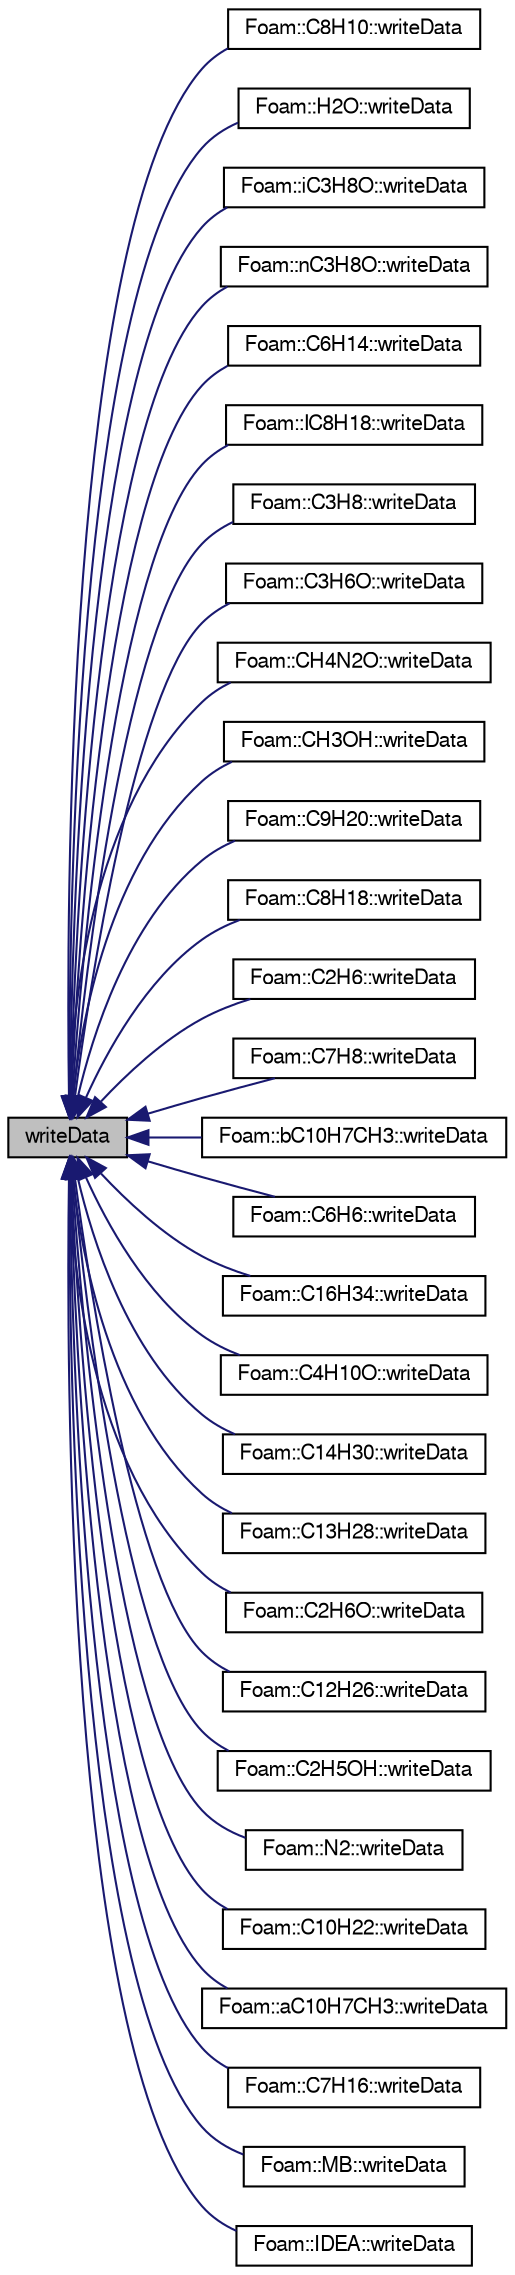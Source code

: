 digraph "writeData"
{
  bgcolor="transparent";
  edge [fontname="FreeSans",fontsize="10",labelfontname="FreeSans",labelfontsize="10"];
  node [fontname="FreeSans",fontsize="10",shape=record];
  rankdir="LR";
  Node75 [label="writeData",height=0.2,width=0.4,color="black", fillcolor="grey75", style="filled", fontcolor="black"];
  Node75 -> Node76 [dir="back",color="midnightblue",fontsize="10",style="solid",fontname="FreeSans"];
  Node76 [label="Foam::C8H10::writeData",height=0.2,width=0.4,color="black",URL="$a29918.html#a4a9a5e81ef203c89a365d47f0acc39b9",tooltip="Write the function coefficients. "];
  Node75 -> Node77 [dir="back",color="midnightblue",fontsize="10",style="solid",fontname="FreeSans"];
  Node77 [label="Foam::H2O::writeData",height=0.2,width=0.4,color="black",URL="$a29938.html#a4a9a5e81ef203c89a365d47f0acc39b9",tooltip="Write the function coefficients. "];
  Node75 -> Node78 [dir="back",color="midnightblue",fontsize="10",style="solid",fontname="FreeSans"];
  Node78 [label="Foam::iC3H8O::writeData",height=0.2,width=0.4,color="black",URL="$a29942.html#a4a9a5e81ef203c89a365d47f0acc39b9",tooltip="Write the function coefficients. "];
  Node75 -> Node79 [dir="back",color="midnightblue",fontsize="10",style="solid",fontname="FreeSans"];
  Node79 [label="Foam::nC3H8O::writeData",height=0.2,width=0.4,color="black",URL="$a29966.html#a4a9a5e81ef203c89a365d47f0acc39b9",tooltip="Write the function coefficients. "];
  Node75 -> Node80 [dir="back",color="midnightblue",fontsize="10",style="solid",fontname="FreeSans"];
  Node80 [label="Foam::C6H14::writeData",height=0.2,width=0.4,color="black",URL="$a29902.html#a4a9a5e81ef203c89a365d47f0acc39b9",tooltip="Write the function coefficients. "];
  Node75 -> Node81 [dir="back",color="midnightblue",fontsize="10",style="solid",fontname="FreeSans"];
  Node81 [label="Foam::IC8H18::writeData",height=0.2,width=0.4,color="black",URL="$a29946.html#a4a9a5e81ef203c89a365d47f0acc39b9",tooltip="Write the function coefficients. "];
  Node75 -> Node82 [dir="back",color="midnightblue",fontsize="10",style="solid",fontname="FreeSans"];
  Node82 [label="Foam::C3H8::writeData",height=0.2,width=0.4,color="black",URL="$a29894.html#a4a9a5e81ef203c89a365d47f0acc39b9",tooltip="Write the function coefficients. "];
  Node75 -> Node83 [dir="back",color="midnightblue",fontsize="10",style="solid",fontname="FreeSans"];
  Node83 [label="Foam::C3H6O::writeData",height=0.2,width=0.4,color="black",URL="$a29890.html#a4a9a5e81ef203c89a365d47f0acc39b9",tooltip="Write the function coefficients. "];
  Node75 -> Node84 [dir="back",color="midnightblue",fontsize="10",style="solid",fontname="FreeSans"];
  Node84 [label="Foam::CH4N2O::writeData",height=0.2,width=0.4,color="black",URL="$a29934.html#a4a9a5e81ef203c89a365d47f0acc39b9",tooltip="Write the function coefficients. "];
  Node75 -> Node85 [dir="back",color="midnightblue",fontsize="10",style="solid",fontname="FreeSans"];
  Node85 [label="Foam::CH3OH::writeData",height=0.2,width=0.4,color="black",URL="$a29930.html#a4a9a5e81ef203c89a365d47f0acc39b9",tooltip="Write the function coefficients. "];
  Node75 -> Node86 [dir="back",color="midnightblue",fontsize="10",style="solid",fontname="FreeSans"];
  Node86 [label="Foam::C9H20::writeData",height=0.2,width=0.4,color="black",URL="$a29926.html#a4a9a5e81ef203c89a365d47f0acc39b9",tooltip="Write the function coefficients. "];
  Node75 -> Node87 [dir="back",color="midnightblue",fontsize="10",style="solid",fontname="FreeSans"];
  Node87 [label="Foam::C8H18::writeData",height=0.2,width=0.4,color="black",URL="$a29922.html#a4a9a5e81ef203c89a365d47f0acc39b9",tooltip="Write the function coefficients. "];
  Node75 -> Node88 [dir="back",color="midnightblue",fontsize="10",style="solid",fontname="FreeSans"];
  Node88 [label="Foam::C2H6::writeData",height=0.2,width=0.4,color="black",URL="$a29882.html#a4a9a5e81ef203c89a365d47f0acc39b9",tooltip="Write the function coefficients. "];
  Node75 -> Node89 [dir="back",color="midnightblue",fontsize="10",style="solid",fontname="FreeSans"];
  Node89 [label="Foam::C7H8::writeData",height=0.2,width=0.4,color="black",URL="$a29914.html#a4a9a5e81ef203c89a365d47f0acc39b9",tooltip="Write the function coefficients. "];
  Node75 -> Node90 [dir="back",color="midnightblue",fontsize="10",style="solid",fontname="FreeSans"];
  Node90 [label="Foam::bC10H7CH3::writeData",height=0.2,width=0.4,color="black",URL="$a29854.html#a4a9a5e81ef203c89a365d47f0acc39b9",tooltip="Write the function coefficients. "];
  Node75 -> Node91 [dir="back",color="midnightblue",fontsize="10",style="solid",fontname="FreeSans"];
  Node91 [label="Foam::C6H6::writeData",height=0.2,width=0.4,color="black",URL="$a29906.html#a4a9a5e81ef203c89a365d47f0acc39b9",tooltip="Write the function coefficients. "];
  Node75 -> Node92 [dir="back",color="midnightblue",fontsize="10",style="solid",fontname="FreeSans"];
  Node92 [label="Foam::C16H34::writeData",height=0.2,width=0.4,color="black",URL="$a29874.html#a4a9a5e81ef203c89a365d47f0acc39b9",tooltip="Write the function coefficients. "];
  Node75 -> Node93 [dir="back",color="midnightblue",fontsize="10",style="solid",fontname="FreeSans"];
  Node93 [label="Foam::C4H10O::writeData",height=0.2,width=0.4,color="black",URL="$a29898.html#a4a9a5e81ef203c89a365d47f0acc39b9",tooltip="Write the function coefficients. "];
  Node75 -> Node94 [dir="back",color="midnightblue",fontsize="10",style="solid",fontname="FreeSans"];
  Node94 [label="Foam::C14H30::writeData",height=0.2,width=0.4,color="black",URL="$a29870.html#a4a9a5e81ef203c89a365d47f0acc39b9",tooltip="Write the function coefficients. "];
  Node75 -> Node95 [dir="back",color="midnightblue",fontsize="10",style="solid",fontname="FreeSans"];
  Node95 [label="Foam::C13H28::writeData",height=0.2,width=0.4,color="black",URL="$a29866.html#a4a9a5e81ef203c89a365d47f0acc39b9",tooltip="Write the function coefficients. "];
  Node75 -> Node96 [dir="back",color="midnightblue",fontsize="10",style="solid",fontname="FreeSans"];
  Node96 [label="Foam::C2H6O::writeData",height=0.2,width=0.4,color="black",URL="$a29886.html#a4a9a5e81ef203c89a365d47f0acc39b9",tooltip="Write the function coefficients. "];
  Node75 -> Node97 [dir="back",color="midnightblue",fontsize="10",style="solid",fontname="FreeSans"];
  Node97 [label="Foam::C12H26::writeData",height=0.2,width=0.4,color="black",URL="$a29862.html#a4a9a5e81ef203c89a365d47f0acc39b9",tooltip="Write the function coefficients. "];
  Node75 -> Node98 [dir="back",color="midnightblue",fontsize="10",style="solid",fontname="FreeSans"];
  Node98 [label="Foam::C2H5OH::writeData",height=0.2,width=0.4,color="black",URL="$a29878.html#a4a9a5e81ef203c89a365d47f0acc39b9",tooltip="Write the function coefficients. "];
  Node75 -> Node99 [dir="back",color="midnightblue",fontsize="10",style="solid",fontname="FreeSans"];
  Node99 [label="Foam::N2::writeData",height=0.2,width=0.4,color="black",URL="$a29962.html#a4a9a5e81ef203c89a365d47f0acc39b9",tooltip="Write the function coefficients. "];
  Node75 -> Node100 [dir="back",color="midnightblue",fontsize="10",style="solid",fontname="FreeSans"];
  Node100 [label="Foam::C10H22::writeData",height=0.2,width=0.4,color="black",URL="$a29858.html#a4a9a5e81ef203c89a365d47f0acc39b9",tooltip="Write the function coefficients. "];
  Node75 -> Node101 [dir="back",color="midnightblue",fontsize="10",style="solid",fontname="FreeSans"];
  Node101 [label="Foam::aC10H7CH3::writeData",height=0.2,width=0.4,color="black",URL="$a29846.html#a4a9a5e81ef203c89a365d47f0acc39b9",tooltip="Write the function coefficients. "];
  Node75 -> Node102 [dir="back",color="midnightblue",fontsize="10",style="solid",fontname="FreeSans"];
  Node102 [label="Foam::C7H16::writeData",height=0.2,width=0.4,color="black",URL="$a29910.html#a4a9a5e81ef203c89a365d47f0acc39b9",tooltip="Write the function coefficients. "];
  Node75 -> Node103 [dir="back",color="midnightblue",fontsize="10",style="solid",fontname="FreeSans"];
  Node103 [label="Foam::MB::writeData",height=0.2,width=0.4,color="black",URL="$a29958.html#a4a9a5e81ef203c89a365d47f0acc39b9",tooltip="Write the function coefficients. "];
  Node75 -> Node104 [dir="back",color="midnightblue",fontsize="10",style="solid",fontname="FreeSans"];
  Node104 [label="Foam::IDEA::writeData",height=0.2,width=0.4,color="black",URL="$a29950.html#a4a9a5e81ef203c89a365d47f0acc39b9",tooltip="Write the function coefficients. "];
}
